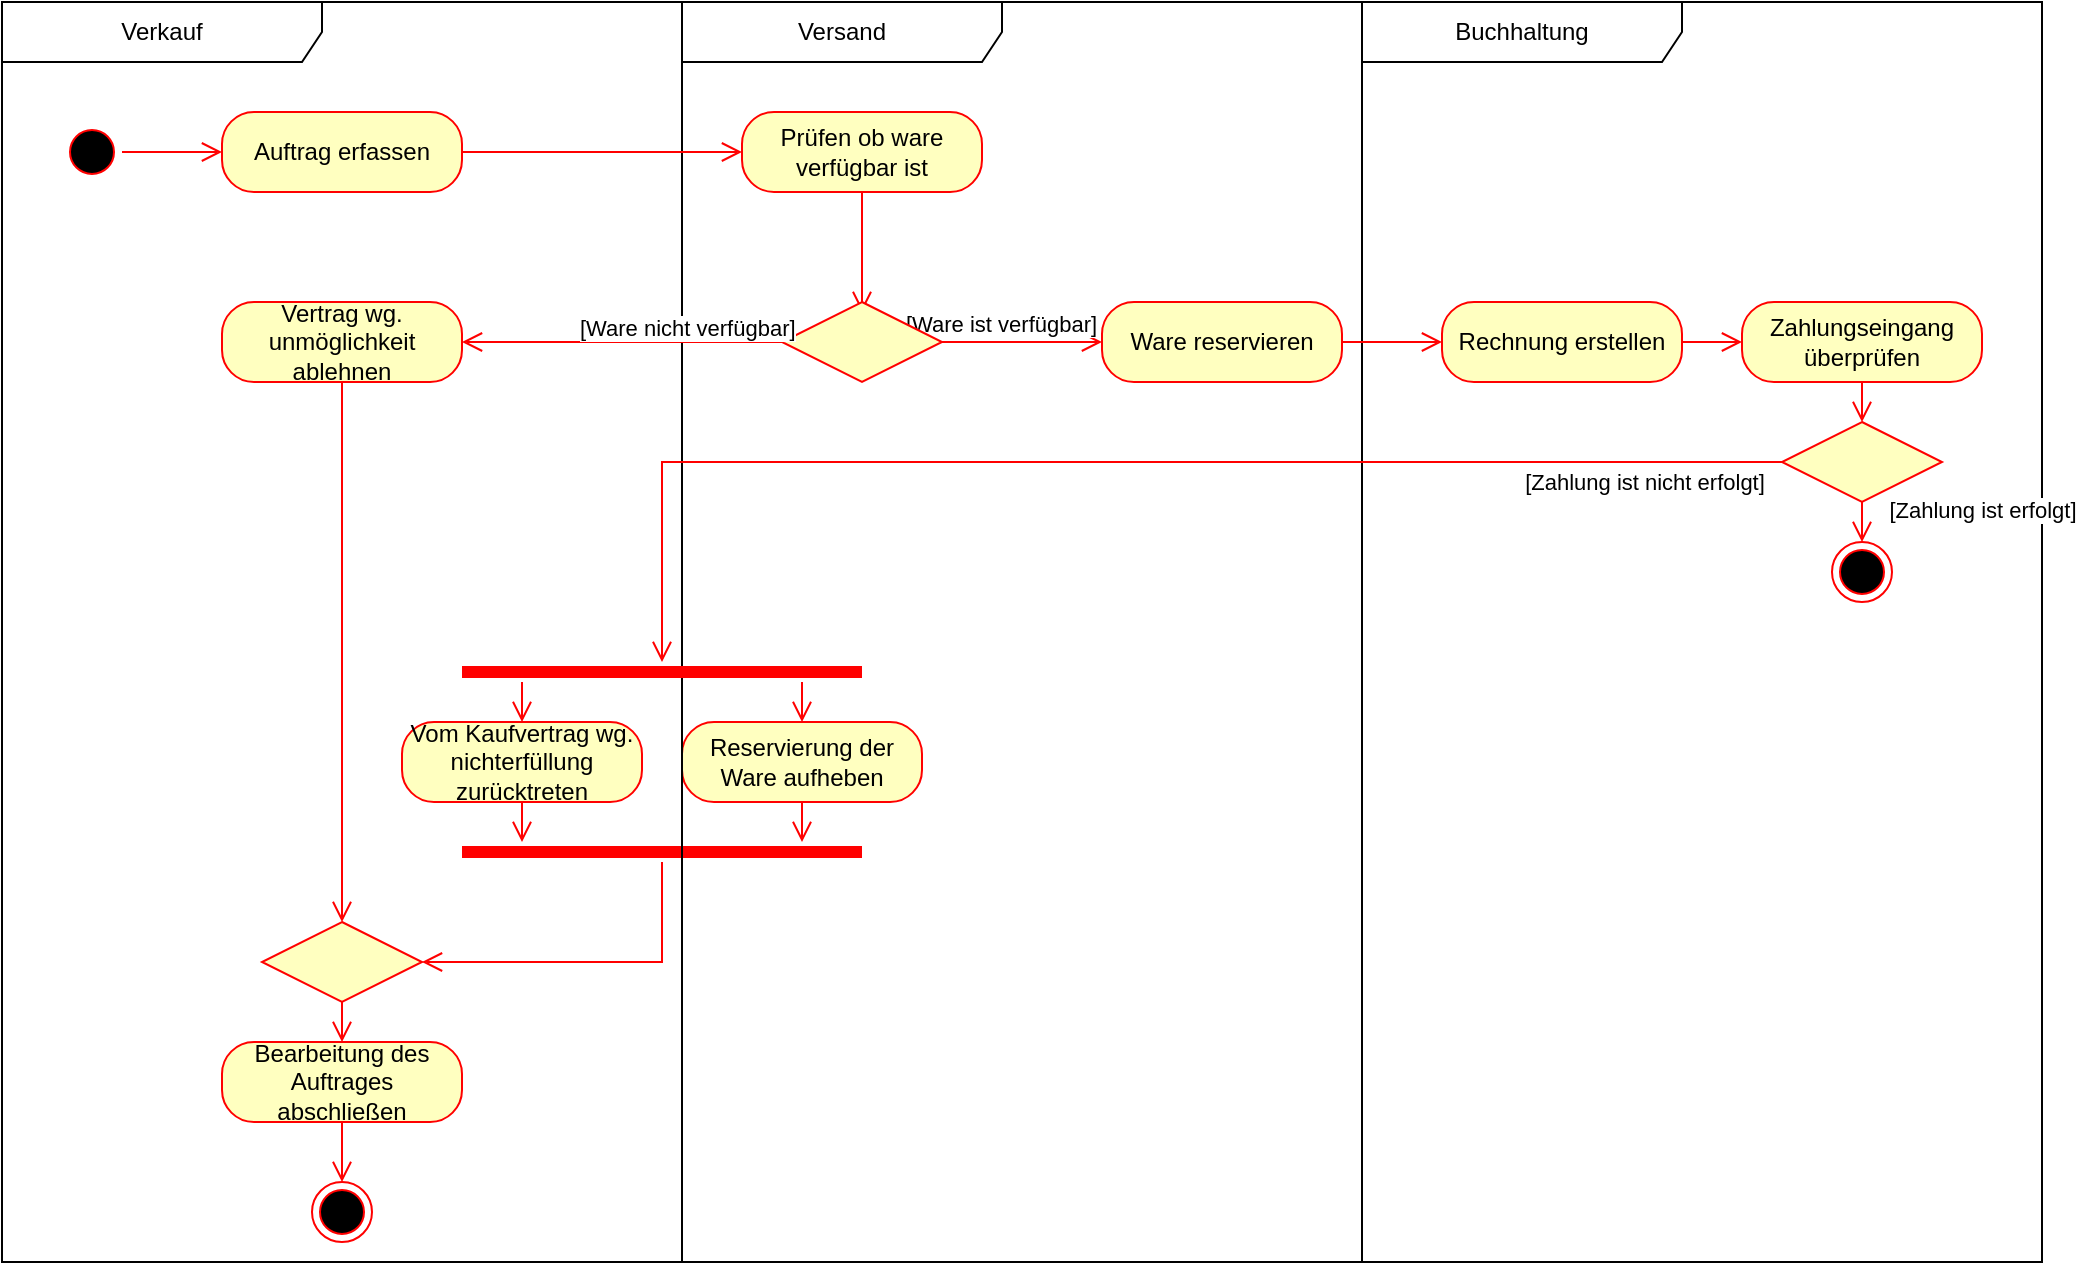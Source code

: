 <mxfile version="26.0.9">
  <diagram name="Page-1" id="ZCFeVBEHsK4uQ4dtXFbe">
    <mxGraphModel dx="1105" dy="662" grid="1" gridSize="10" guides="1" tooltips="1" connect="1" arrows="1" fold="1" page="1" pageScale="1" pageWidth="850" pageHeight="1100" math="0" shadow="0">
      <root>
        <mxCell id="0" />
        <mxCell id="1" parent="0" />
        <mxCell id="vKINVUFoagw0PtVVzx1w-1" value="Verkauf" style="shape=umlFrame;whiteSpace=wrap;html=1;pointerEvents=0;recursiveResize=0;container=1;collapsible=0;width=160;" parent="1" vertex="1">
          <mxGeometry x="120" y="150" width="340" height="630" as="geometry" />
        </mxCell>
        <mxCell id="vKINVUFoagw0PtVVzx1w-4" value="" style="ellipse;html=1;shape=startState;fillColor=#000000;strokeColor=#ff0000;" parent="vKINVUFoagw0PtVVzx1w-1" vertex="1">
          <mxGeometry x="30" y="60" width="30" height="30" as="geometry" />
        </mxCell>
        <mxCell id="vKINVUFoagw0PtVVzx1w-5" value="" style="edgeStyle=orthogonalEdgeStyle;html=1;verticalAlign=bottom;endArrow=open;endSize=8;strokeColor=#ff0000;rounded=0;" parent="vKINVUFoagw0PtVVzx1w-1" source="vKINVUFoagw0PtVVzx1w-4" target="vKINVUFoagw0PtVVzx1w-6" edge="1">
          <mxGeometry relative="1" as="geometry">
            <mxPoint x="45" y="150" as="targetPoint" />
          </mxGeometry>
        </mxCell>
        <mxCell id="vKINVUFoagw0PtVVzx1w-6" value="Auftrag erfassen" style="rounded=1;whiteSpace=wrap;html=1;arcSize=40;fontColor=#000000;fillColor=#ffffc0;strokeColor=#ff0000;" parent="vKINVUFoagw0PtVVzx1w-1" vertex="1">
          <mxGeometry x="110" y="55" width="120" height="40" as="geometry" />
        </mxCell>
        <mxCell id="vKINVUFoagw0PtVVzx1w-20" value="Vertrag wg. unmöglichkeit ablehnen" style="rounded=1;whiteSpace=wrap;html=1;arcSize=40;fontColor=#000000;fillColor=#ffffc0;strokeColor=#ff0000;" parent="vKINVUFoagw0PtVVzx1w-1" vertex="1">
          <mxGeometry x="110" y="150" width="120" height="40" as="geometry" />
        </mxCell>
        <mxCell id="vKINVUFoagw0PtVVzx1w-21" value="" style="edgeStyle=orthogonalEdgeStyle;html=1;verticalAlign=bottom;endArrow=open;endSize=8;strokeColor=#ff0000;rounded=0;" parent="vKINVUFoagw0PtVVzx1w-1" source="vKINVUFoagw0PtVVzx1w-20" target="vKINVUFoagw0PtVVzx1w-51" edge="1">
          <mxGeometry relative="1" as="geometry">
            <mxPoint x="190" y="250" as="targetPoint" />
            <Array as="points">
              <mxPoint x="170" y="480" />
            </Array>
          </mxGeometry>
        </mxCell>
        <mxCell id="vKINVUFoagw0PtVVzx1w-42" value="Vom Kaufvertrag wg. nichterfüllung zurücktreten" style="rounded=1;whiteSpace=wrap;html=1;arcSize=40;fontColor=#000000;fillColor=#ffffc0;strokeColor=#ff0000;" parent="vKINVUFoagw0PtVVzx1w-1" vertex="1">
          <mxGeometry x="200" y="360" width="120" height="40" as="geometry" />
        </mxCell>
        <mxCell id="vKINVUFoagw0PtVVzx1w-46" value="" style="shape=line;html=1;strokeWidth=6;strokeColor=#ff0000;" parent="vKINVUFoagw0PtVVzx1w-1" vertex="1">
          <mxGeometry x="230" y="420" width="200" height="10" as="geometry" />
        </mxCell>
        <mxCell id="vKINVUFoagw0PtVVzx1w-43" value="" style="edgeStyle=orthogonalEdgeStyle;html=1;verticalAlign=bottom;endArrow=open;endSize=8;strokeColor=#ff0000;rounded=0;" parent="vKINVUFoagw0PtVVzx1w-1" source="vKINVUFoagw0PtVVzx1w-42" target="vKINVUFoagw0PtVVzx1w-46" edge="1">
          <mxGeometry relative="1" as="geometry">
            <mxPoint x="260" y="460" as="targetPoint" />
            <Array as="points">
              <mxPoint x="260" y="410" />
              <mxPoint x="260" y="410" />
            </Array>
          </mxGeometry>
        </mxCell>
        <mxCell id="vKINVUFoagw0PtVVzx1w-44" value="Reservierung der Ware aufheben" style="rounded=1;whiteSpace=wrap;html=1;arcSize=40;fontColor=#000000;fillColor=#ffffc0;strokeColor=#ff0000;" parent="vKINVUFoagw0PtVVzx1w-1" vertex="1">
          <mxGeometry x="340" y="360" width="120" height="40" as="geometry" />
        </mxCell>
        <mxCell id="vKINVUFoagw0PtVVzx1w-45" value="" style="edgeStyle=orthogonalEdgeStyle;html=1;verticalAlign=bottom;endArrow=open;endSize=8;strokeColor=#ff0000;rounded=0;" parent="vKINVUFoagw0PtVVzx1w-1" source="vKINVUFoagw0PtVVzx1w-44" target="vKINVUFoagw0PtVVzx1w-46" edge="1">
          <mxGeometry relative="1" as="geometry">
            <mxPoint x="400" y="460" as="targetPoint" />
            <Array as="points">
              <mxPoint x="400" y="420" />
              <mxPoint x="400" y="420" />
            </Array>
          </mxGeometry>
        </mxCell>
        <mxCell id="vKINVUFoagw0PtVVzx1w-51" value="" style="rhombus;whiteSpace=wrap;html=1;fontColor=#000000;fillColor=#ffffc0;strokeColor=#ff0000;" parent="vKINVUFoagw0PtVVzx1w-1" vertex="1">
          <mxGeometry x="130" y="460" width="80" height="40" as="geometry" />
        </mxCell>
        <mxCell id="vKINVUFoagw0PtVVzx1w-52" value="" style="edgeStyle=orthogonalEdgeStyle;html=1;verticalAlign=bottom;endArrow=open;endSize=8;strokeColor=#ff0000;rounded=0;" parent="vKINVUFoagw0PtVVzx1w-1" source="vKINVUFoagw0PtVVzx1w-46" target="vKINVUFoagw0PtVVzx1w-51" edge="1">
          <mxGeometry relative="1" as="geometry">
            <mxPoint x="270" y="430" as="targetPoint" />
            <mxPoint x="270" y="410" as="sourcePoint" />
            <Array as="points">
              <mxPoint x="330" y="450" />
              <mxPoint x="330" y="450" />
            </Array>
          </mxGeometry>
        </mxCell>
        <mxCell id="vKINVUFoagw0PtVVzx1w-2" value="Versand" style="shape=umlFrame;whiteSpace=wrap;html=1;pointerEvents=0;recursiveResize=0;container=1;collapsible=0;width=160;" parent="1" vertex="1">
          <mxGeometry x="460" y="150" width="340" height="630" as="geometry" />
        </mxCell>
        <mxCell id="vKINVUFoagw0PtVVzx1w-8" value="Prüfen ob ware verfügbar ist" style="rounded=1;whiteSpace=wrap;html=1;arcSize=40;fontColor=#000000;fillColor=#ffffc0;strokeColor=#ff0000;" parent="vKINVUFoagw0PtVVzx1w-2" vertex="1">
          <mxGeometry x="30" y="55" width="120" height="40" as="geometry" />
        </mxCell>
        <mxCell id="vKINVUFoagw0PtVVzx1w-9" value="" style="edgeStyle=orthogonalEdgeStyle;html=1;verticalAlign=bottom;endArrow=open;endSize=8;strokeColor=#ff0000;rounded=0;" parent="vKINVUFoagw0PtVVzx1w-2" source="vKINVUFoagw0PtVVzx1w-8" edge="1">
          <mxGeometry relative="1" as="geometry">
            <mxPoint x="90" y="155" as="targetPoint" />
          </mxGeometry>
        </mxCell>
        <mxCell id="vKINVUFoagw0PtVVzx1w-18" value="[Ware ist verfügbar]" style="edgeStyle=orthogonalEdgeStyle;html=1;align=left;verticalAlign=bottom;endArrow=open;endSize=8;strokeColor=#ff0000;rounded=0;" parent="vKINVUFoagw0PtVVzx1w-2" source="vKINVUFoagw0PtVVzx1w-17" target="vKINVUFoagw0PtVVzx1w-22" edge="1">
          <mxGeometry x="-1" y="-20" relative="1" as="geometry">
            <mxPoint x="230" y="170" as="targetPoint" />
            <mxPoint x="-20" y="-20" as="offset" />
          </mxGeometry>
        </mxCell>
        <mxCell id="vKINVUFoagw0PtVVzx1w-17" value="" style="rhombus;whiteSpace=wrap;html=1;fontColor=#000000;fillColor=#ffffc0;strokeColor=#ff0000;" parent="vKINVUFoagw0PtVVzx1w-2" vertex="1">
          <mxGeometry x="50" y="150" width="80" height="40" as="geometry" />
        </mxCell>
        <mxCell id="vKINVUFoagw0PtVVzx1w-22" value="Ware reservieren" style="rounded=1;whiteSpace=wrap;html=1;arcSize=40;fontColor=#000000;fillColor=#ffffc0;strokeColor=#ff0000;" parent="vKINVUFoagw0PtVVzx1w-2" vertex="1">
          <mxGeometry x="210" y="150" width="120" height="40" as="geometry" />
        </mxCell>
        <mxCell id="vKINVUFoagw0PtVVzx1w-38" value="" style="shape=line;html=1;strokeWidth=6;strokeColor=#ff0000;" parent="vKINVUFoagw0PtVVzx1w-2" vertex="1">
          <mxGeometry x="-110" y="330" width="200" height="10" as="geometry" />
        </mxCell>
        <mxCell id="vKINVUFoagw0PtVVzx1w-3" value="Buchhaltung" style="shape=umlFrame;whiteSpace=wrap;html=1;pointerEvents=0;recursiveResize=0;container=1;collapsible=0;width=160;" parent="1" vertex="1">
          <mxGeometry x="800" y="150" width="340" height="630" as="geometry" />
        </mxCell>
        <mxCell id="vKINVUFoagw0PtVVzx1w-24" value="Rechnung erstellen" style="rounded=1;whiteSpace=wrap;html=1;arcSize=40;fontColor=#000000;fillColor=#ffffc0;strokeColor=#ff0000;" parent="vKINVUFoagw0PtVVzx1w-3" vertex="1">
          <mxGeometry x="40" y="150" width="120" height="40" as="geometry" />
        </mxCell>
        <mxCell id="vKINVUFoagw0PtVVzx1w-25" value="" style="edgeStyle=orthogonalEdgeStyle;html=1;verticalAlign=bottom;endArrow=open;endSize=8;strokeColor=#ff0000;rounded=0;" parent="vKINVUFoagw0PtVVzx1w-3" source="vKINVUFoagw0PtVVzx1w-24" target="vKINVUFoagw0PtVVzx1w-26" edge="1">
          <mxGeometry relative="1" as="geometry">
            <mxPoint x="100" y="250" as="targetPoint" />
          </mxGeometry>
        </mxCell>
        <mxCell id="vKINVUFoagw0PtVVzx1w-26" value="Zahlungseingang überprüfen" style="rounded=1;whiteSpace=wrap;html=1;arcSize=40;fontColor=#000000;fillColor=#ffffc0;strokeColor=#ff0000;" parent="vKINVUFoagw0PtVVzx1w-3" vertex="1">
          <mxGeometry x="190" y="150" width="120" height="40" as="geometry" />
        </mxCell>
        <mxCell id="vKINVUFoagw0PtVVzx1w-27" value="" style="rhombus;whiteSpace=wrap;html=1;fontColor=#000000;fillColor=#ffffc0;strokeColor=#ff0000;" parent="vKINVUFoagw0PtVVzx1w-3" vertex="1">
          <mxGeometry x="210" y="210" width="80" height="40" as="geometry" />
        </mxCell>
        <mxCell id="vKINVUFoagw0PtVVzx1w-30" value="" style="edgeStyle=orthogonalEdgeStyle;html=1;verticalAlign=bottom;endArrow=open;endSize=8;strokeColor=#ff0000;rounded=0;" parent="vKINVUFoagw0PtVVzx1w-3" source="vKINVUFoagw0PtVVzx1w-26" target="vKINVUFoagw0PtVVzx1w-27" edge="1">
          <mxGeometry relative="1" as="geometry">
            <mxPoint x="50" y="180" as="targetPoint" />
            <mxPoint y="180" as="sourcePoint" />
          </mxGeometry>
        </mxCell>
        <mxCell id="vKINVUFoagw0PtVVzx1w-32" value="" style="ellipse;html=1;shape=endState;fillColor=#000000;strokeColor=#ff0000;" parent="vKINVUFoagw0PtVVzx1w-3" vertex="1">
          <mxGeometry x="235" y="270" width="30" height="30" as="geometry" />
        </mxCell>
        <mxCell id="vKINVUFoagw0PtVVzx1w-34" value="" style="edgeStyle=orthogonalEdgeStyle;html=1;verticalAlign=bottom;endArrow=open;endSize=8;strokeColor=#ff0000;rounded=0;" parent="vKINVUFoagw0PtVVzx1w-3" source="vKINVUFoagw0PtVVzx1w-27" target="vKINVUFoagw0PtVVzx1w-32" edge="1">
          <mxGeometry relative="1" as="geometry">
            <mxPoint x="250" y="270" as="targetPoint" />
            <mxPoint x="260" y="200" as="sourcePoint" />
          </mxGeometry>
        </mxCell>
        <mxCell id="vKINVUFoagw0PtVVzx1w-36" value="[Zahlung ist erfolgt]" style="edgeLabel;html=1;align=center;verticalAlign=middle;resizable=0;points=[];" parent="vKINVUFoagw0PtVVzx1w-34" vertex="1" connectable="0">
          <mxGeometry x="-0.658" relative="1" as="geometry">
            <mxPoint x="60" as="offset" />
          </mxGeometry>
        </mxCell>
        <mxCell id="vKINVUFoagw0PtVVzx1w-7" value="" style="edgeStyle=orthogonalEdgeStyle;html=1;verticalAlign=bottom;endArrow=open;endSize=8;strokeColor=#ff0000;rounded=0;" parent="1" source="vKINVUFoagw0PtVVzx1w-6" target="vKINVUFoagw0PtVVzx1w-8" edge="1">
          <mxGeometry relative="1" as="geometry">
            <mxPoint x="290" y="310" as="targetPoint" />
          </mxGeometry>
        </mxCell>
        <mxCell id="vKINVUFoagw0PtVVzx1w-19" value="[Ware nicht verfügbar]" style="edgeStyle=orthogonalEdgeStyle;html=1;align=left;verticalAlign=top;endArrow=open;endSize=8;strokeColor=#ff0000;rounded=0;" parent="1" source="vKINVUFoagw0PtVVzx1w-17" target="vKINVUFoagw0PtVVzx1w-20" edge="1">
          <mxGeometry x="0.286" y="-20" relative="1" as="geometry">
            <mxPoint x="550" y="400" as="targetPoint" />
            <mxPoint as="offset" />
          </mxGeometry>
        </mxCell>
        <mxCell id="vKINVUFoagw0PtVVzx1w-23" value="" style="edgeStyle=orthogonalEdgeStyle;html=1;verticalAlign=bottom;endArrow=open;endSize=8;strokeColor=#ff0000;rounded=0;" parent="1" source="vKINVUFoagw0PtVVzx1w-22" target="vKINVUFoagw0PtVVzx1w-24" edge="1">
          <mxGeometry relative="1" as="geometry">
            <mxPoint x="730" y="410" as="targetPoint" />
          </mxGeometry>
        </mxCell>
        <mxCell id="vKINVUFoagw0PtVVzx1w-40" value="" style="edgeStyle=orthogonalEdgeStyle;html=1;verticalAlign=bottom;endArrow=open;endSize=8;strokeColor=#ff0000;rounded=0;" parent="1" source="vKINVUFoagw0PtVVzx1w-27" target="vKINVUFoagw0PtVVzx1w-38" edge="1">
          <mxGeometry relative="1" as="geometry">
            <mxPoint x="320" y="410" as="targetPoint" />
            <mxPoint x="300" y="350" as="sourcePoint" />
          </mxGeometry>
        </mxCell>
        <mxCell id="vKINVUFoagw0PtVVzx1w-41" value="[Zahlung ist nicht erfolgt]" style="edgeLabel;html=1;align=center;verticalAlign=middle;resizable=0;points=[];" parent="vKINVUFoagw0PtVVzx1w-40" vertex="1" connectable="0">
          <mxGeometry x="-0.877" y="2" relative="1" as="geometry">
            <mxPoint x="-29" y="8" as="offset" />
          </mxGeometry>
        </mxCell>
        <mxCell id="vKINVUFoagw0PtVVzx1w-49" value="" style="edgeStyle=orthogonalEdgeStyle;html=1;verticalAlign=bottom;endArrow=open;endSize=8;strokeColor=#ff0000;rounded=0;" parent="1" source="vKINVUFoagw0PtVVzx1w-38" target="vKINVUFoagw0PtVVzx1w-42" edge="1">
          <mxGeometry relative="1" as="geometry">
            <mxPoint x="390" y="590" as="targetPoint" />
            <mxPoint x="390" y="570" as="sourcePoint" />
            <Array as="points">
              <mxPoint x="380" y="500" />
              <mxPoint x="380" y="500" />
            </Array>
          </mxGeometry>
        </mxCell>
        <mxCell id="vKINVUFoagw0PtVVzx1w-50" value="" style="edgeStyle=orthogonalEdgeStyle;html=1;verticalAlign=bottom;endArrow=open;endSize=8;strokeColor=#ff0000;rounded=0;" parent="1" source="vKINVUFoagw0PtVVzx1w-38" target="vKINVUFoagw0PtVVzx1w-44" edge="1">
          <mxGeometry relative="1" as="geometry">
            <mxPoint x="390" y="530" as="targetPoint" />
            <mxPoint x="460" y="500" as="sourcePoint" />
            <Array as="points">
              <mxPoint x="520" y="500" />
              <mxPoint x="520" y="500" />
            </Array>
          </mxGeometry>
        </mxCell>
        <mxCell id="vKINVUFoagw0PtVVzx1w-55" value="" style="edgeStyle=orthogonalEdgeStyle;html=1;verticalAlign=bottom;endArrow=open;endSize=8;strokeColor=#ff0000;rounded=0;" parent="1" source="vKINVUFoagw0PtVVzx1w-51" target="vKINVUFoagw0PtVVzx1w-53" edge="1">
          <mxGeometry relative="1" as="geometry">
            <mxPoint x="460" y="620" as="targetPoint" />
            <mxPoint x="460" y="590" as="sourcePoint" />
            <Array as="points" />
          </mxGeometry>
        </mxCell>
        <mxCell id="vKINVUFoagw0PtVVzx1w-53" value="Bearbeitung des Auftrages abschließen" style="rounded=1;whiteSpace=wrap;html=1;arcSize=40;fontColor=#000000;fillColor=#ffffc0;strokeColor=#ff0000;" parent="1" vertex="1">
          <mxGeometry x="230" y="670" width="120" height="40" as="geometry" />
        </mxCell>
        <mxCell id="vKINVUFoagw0PtVVzx1w-57" value="" style="edgeStyle=orthogonalEdgeStyle;html=1;verticalAlign=bottom;endArrow=open;endSize=8;strokeColor=#ff0000;rounded=0;" parent="1" source="vKINVUFoagw0PtVVzx1w-53" target="vKINVUFoagw0PtVVzx1w-56" edge="1">
          <mxGeometry relative="1" as="geometry">
            <mxPoint x="520" y="640" as="targetPoint" />
            <mxPoint x="500" y="640" as="sourcePoint" />
            <Array as="points" />
          </mxGeometry>
        </mxCell>
        <mxCell id="vKINVUFoagw0PtVVzx1w-56" value="" style="ellipse;html=1;shape=endState;fillColor=#000000;strokeColor=#ff0000;" parent="1" vertex="1">
          <mxGeometry x="275" y="740" width="30" height="30" as="geometry" />
        </mxCell>
      </root>
    </mxGraphModel>
  </diagram>
</mxfile>
